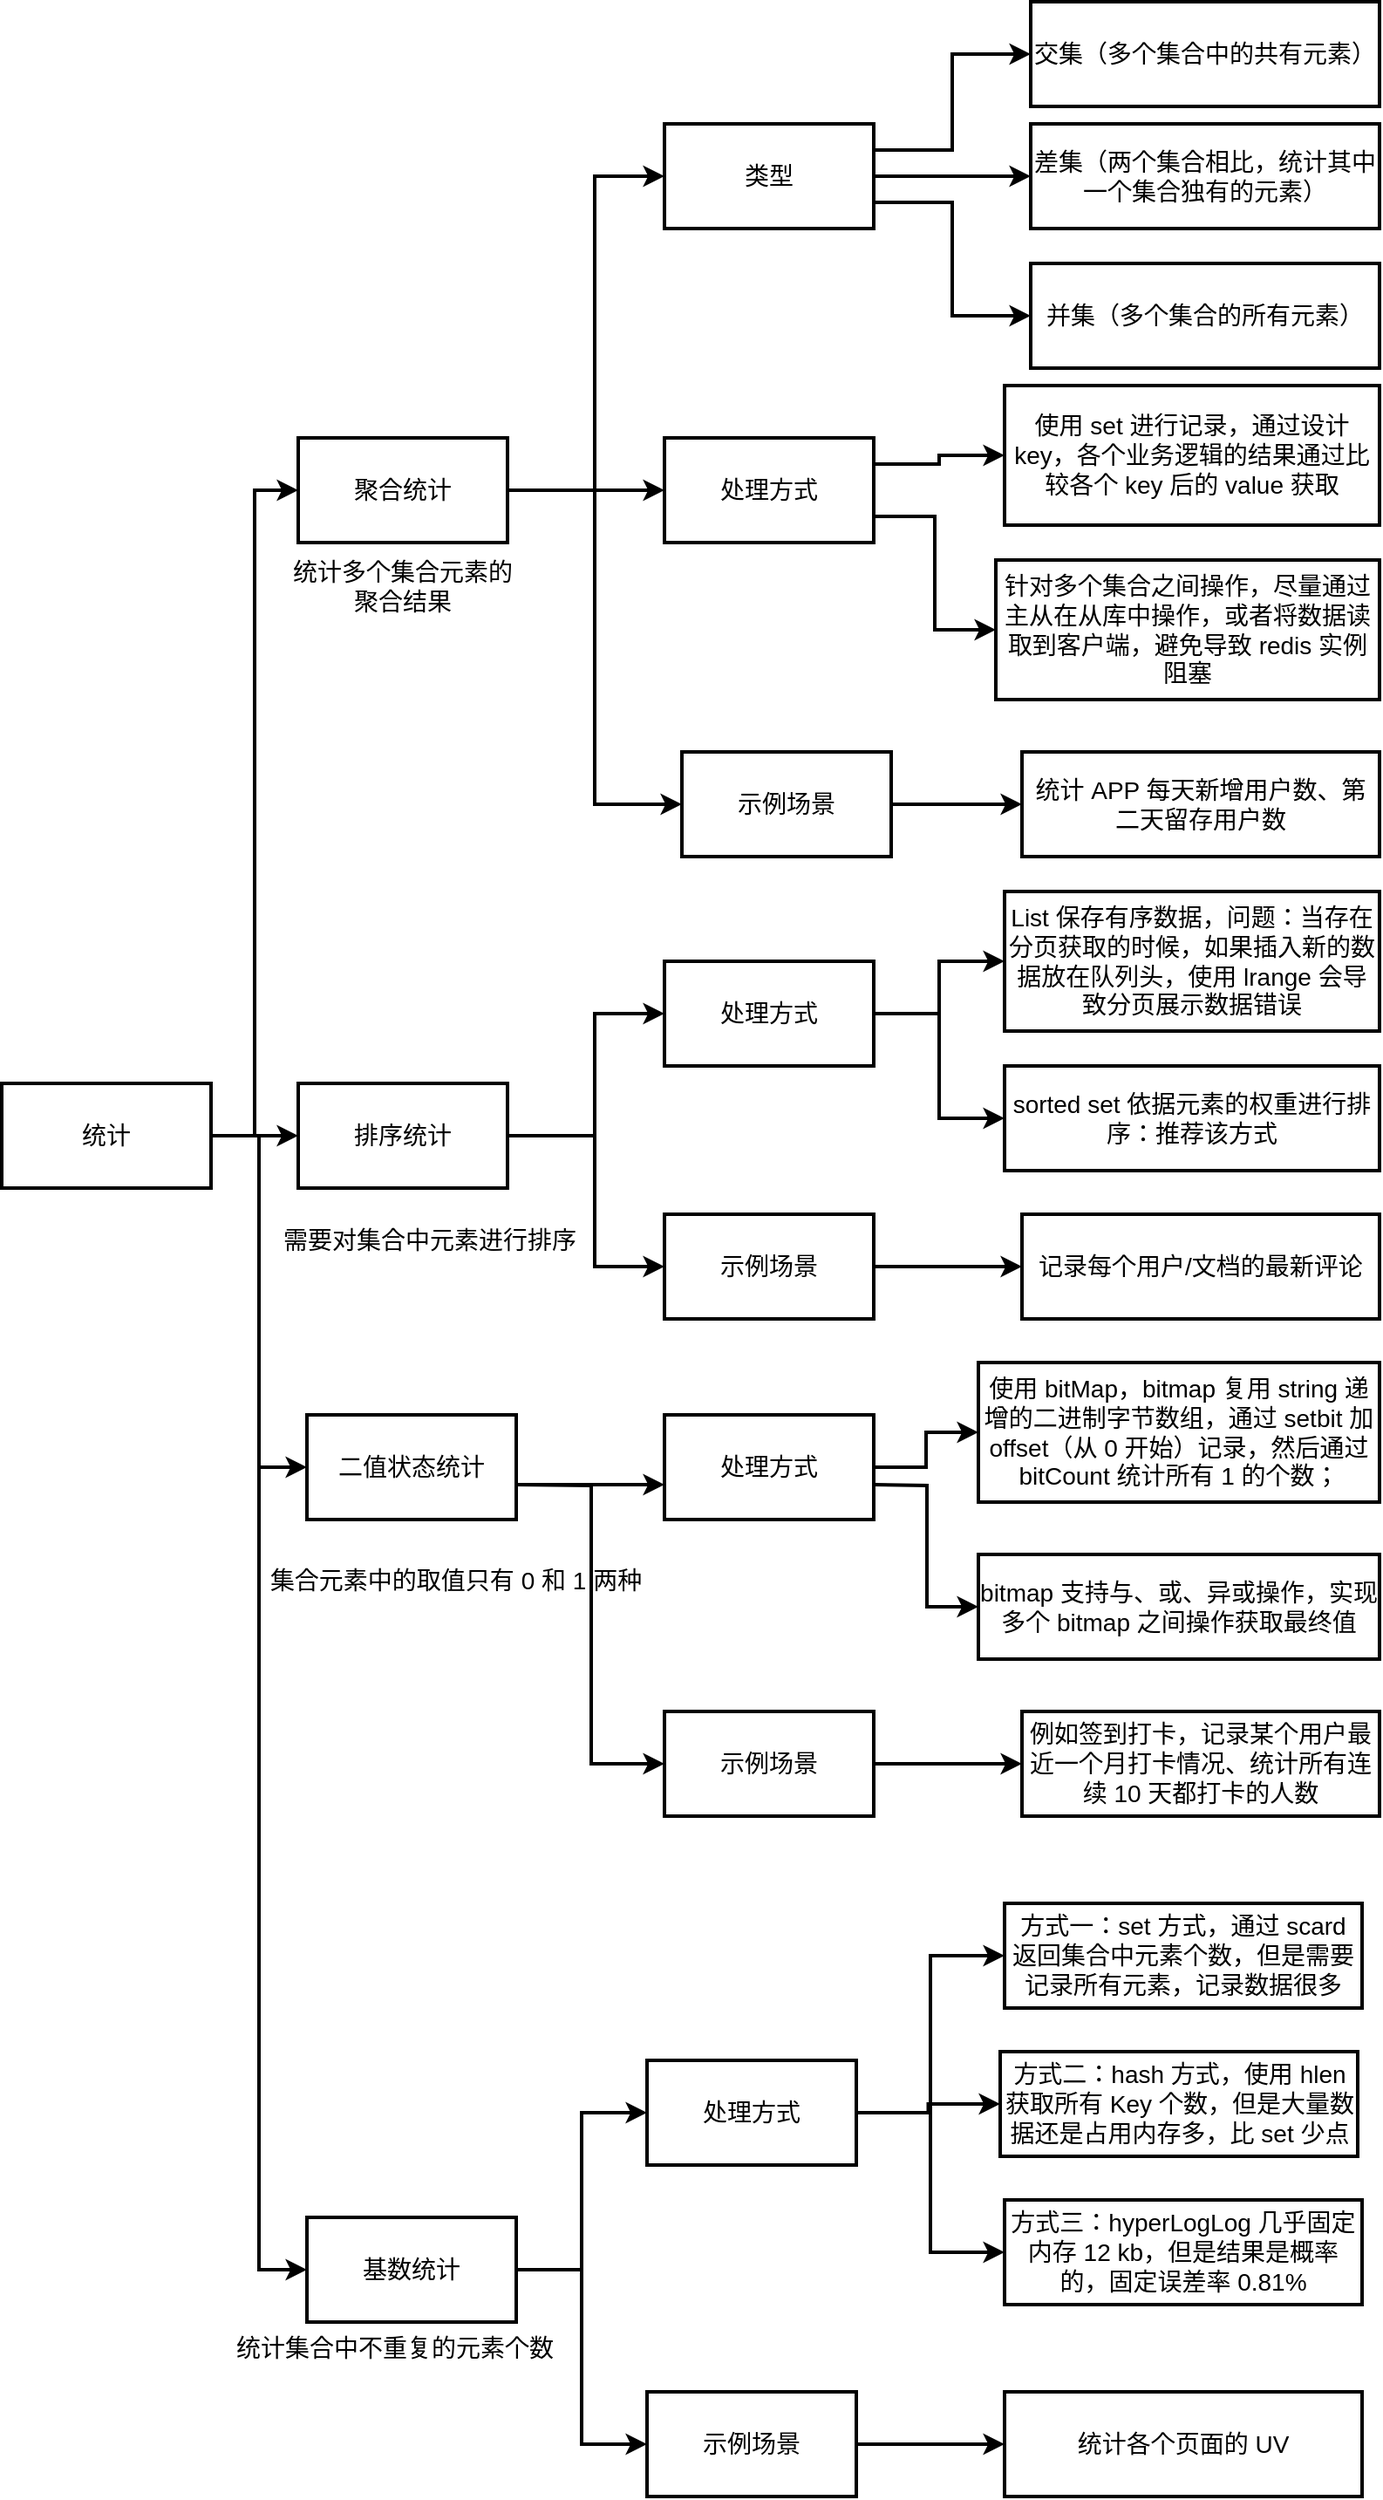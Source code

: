 <mxfile version="20.7.4" type="device"><diagram id="cOPNhft6-SPlUUW6jMxn" name="第 1 页"><mxGraphModel dx="2074" dy="2041" grid="1" gridSize="10" guides="1" tooltips="1" connect="1" arrows="1" fold="1" page="1" pageScale="1" pageWidth="1169" pageHeight="827" math="0" shadow="0"><root><mxCell id="0"/><mxCell id="1" parent="0"/><mxCell id="lUONERXeXvjnE_r7YxMh-28" style="edgeStyle=orthogonalEdgeStyle;rounded=0;orthogonalLoop=1;jettySize=auto;html=1;exitX=1;exitY=0.5;exitDx=0;exitDy=0;entryX=0;entryY=0.5;entryDx=0;entryDy=0;fontStyle=0;strokeWidth=2;fontSize=14;" parent="1" source="lUONERXeXvjnE_r7YxMh-1" target="lUONERXeXvjnE_r7YxMh-2" edge="1"><mxGeometry relative="1" as="geometry"/></mxCell><mxCell id="lUONERXeXvjnE_r7YxMh-29" style="edgeStyle=orthogonalEdgeStyle;rounded=0;orthogonalLoop=1;jettySize=auto;html=1;exitX=1;exitY=0.5;exitDx=0;exitDy=0;entryX=0;entryY=0.5;entryDx=0;entryDy=0;fontStyle=0;strokeWidth=2;fontSize=14;" parent="1" source="lUONERXeXvjnE_r7YxMh-1" target="lUONERXeXvjnE_r7YxMh-3" edge="1"><mxGeometry relative="1" as="geometry"/></mxCell><mxCell id="lUONERXeXvjnE_r7YxMh-74" style="edgeStyle=orthogonalEdgeStyle;rounded=0;orthogonalLoop=1;jettySize=auto;html=1;exitX=1;exitY=0.5;exitDx=0;exitDy=0;entryX=0;entryY=0.5;entryDx=0;entryDy=0;strokeWidth=2;fontSize=14;" parent="1" source="lUONERXeXvjnE_r7YxMh-1" target="lUONERXeXvjnE_r7YxMh-46" edge="1"><mxGeometry relative="1" as="geometry"/></mxCell><mxCell id="lUONERXeXvjnE_r7YxMh-75" style="edgeStyle=orthogonalEdgeStyle;rounded=0;orthogonalLoop=1;jettySize=auto;html=1;exitX=1;exitY=0.5;exitDx=0;exitDy=0;entryX=0;entryY=0.5;entryDx=0;entryDy=0;strokeWidth=2;fontSize=14;" parent="1" source="lUONERXeXvjnE_r7YxMh-1" target="lUONERXeXvjnE_r7YxMh-4" edge="1"><mxGeometry relative="1" as="geometry"/></mxCell><mxCell id="lUONERXeXvjnE_r7YxMh-1" value="统计" style="whiteSpace=wrap;html=1;fontStyle=0;strokeWidth=2;fontSize=14;" parent="1" vertex="1"><mxGeometry x="240" y="420" width="120" height="60" as="geometry"/></mxCell><mxCell id="lUONERXeXvjnE_r7YxMh-8" value="" style="edgeStyle=orthogonalEdgeStyle;rounded=0;orthogonalLoop=1;jettySize=auto;html=1;fontStyle=0;strokeWidth=2;fontSize=14;entryX=0;entryY=0.5;entryDx=0;entryDy=0;" parent="1" source="lUONERXeXvjnE_r7YxMh-2" target="lUONERXeXvjnE_r7YxMh-7" edge="1"><mxGeometry relative="1" as="geometry"><Array as="points"><mxPoint x="580" y="80"/><mxPoint x="580" y="-100"/></Array></mxGeometry></mxCell><mxCell id="lUONERXeXvjnE_r7YxMh-19" style="edgeStyle=orthogonalEdgeStyle;rounded=0;orthogonalLoop=1;jettySize=auto;html=1;exitX=1;exitY=0.5;exitDx=0;exitDy=0;entryX=0;entryY=0.5;entryDx=0;entryDy=0;fontStyle=0;strokeWidth=2;fontSize=14;" parent="1" source="lUONERXeXvjnE_r7YxMh-2" target="lUONERXeXvjnE_r7YxMh-20" edge="1"><mxGeometry relative="1" as="geometry"><mxPoint x="590" y="150" as="targetPoint"/><Array as="points"><mxPoint x="610" y="80"/><mxPoint x="610" y="80"/></Array></mxGeometry></mxCell><mxCell id="lUONERXeXvjnE_r7YxMh-33" style="edgeStyle=orthogonalEdgeStyle;rounded=0;orthogonalLoop=1;jettySize=auto;html=1;exitX=1;exitY=0.5;exitDx=0;exitDy=0;entryX=0;entryY=0.5;entryDx=0;entryDy=0;strokeWidth=2;fontSize=14;" parent="1" source="lUONERXeXvjnE_r7YxMh-2" target="lUONERXeXvjnE_r7YxMh-32" edge="1"><mxGeometry relative="1" as="geometry"/></mxCell><mxCell id="lUONERXeXvjnE_r7YxMh-2" value="聚合统计" style="whiteSpace=wrap;html=1;fontStyle=0;strokeWidth=2;fontSize=14;" parent="1" vertex="1"><mxGeometry x="410" y="50" width="120" height="60" as="geometry"/></mxCell><mxCell id="lUONERXeXvjnE_r7YxMh-44" style="edgeStyle=orthogonalEdgeStyle;rounded=0;orthogonalLoop=1;jettySize=auto;html=1;exitX=1;exitY=0.5;exitDx=0;exitDy=0;entryX=0;entryY=0.5;entryDx=0;entryDy=0;strokeWidth=2;fontSize=14;" parent="1" source="lUONERXeXvjnE_r7YxMh-3" target="lUONERXeXvjnE_r7YxMh-36" edge="1"><mxGeometry relative="1" as="geometry"><Array as="points"><mxPoint x="580" y="450"/><mxPoint x="580" y="380"/></Array></mxGeometry></mxCell><mxCell id="lUONERXeXvjnE_r7YxMh-45" style="edgeStyle=orthogonalEdgeStyle;rounded=0;orthogonalLoop=1;jettySize=auto;html=1;exitX=1;exitY=0.5;exitDx=0;exitDy=0;entryX=0;entryY=0.5;entryDx=0;entryDy=0;strokeWidth=2;fontSize=14;" parent="1" source="lUONERXeXvjnE_r7YxMh-3" target="lUONERXeXvjnE_r7YxMh-42" edge="1"><mxGeometry relative="1" as="geometry"><Array as="points"><mxPoint x="580" y="450"/><mxPoint x="580" y="525"/></Array></mxGeometry></mxCell><mxCell id="lUONERXeXvjnE_r7YxMh-3" value="排序统计" style="whiteSpace=wrap;html=1;fontStyle=0;strokeWidth=2;fontSize=14;" parent="1" vertex="1"><mxGeometry x="410" y="420" width="120" height="60" as="geometry"/></mxCell><mxCell id="lUONERXeXvjnE_r7YxMh-69" style="edgeStyle=orthogonalEdgeStyle;rounded=0;orthogonalLoop=1;jettySize=auto;html=1;exitX=1;exitY=0.5;exitDx=0;exitDy=0;entryX=0;entryY=0.5;entryDx=0;entryDy=0;strokeWidth=2;fontSize=14;" parent="1" source="lUONERXeXvjnE_r7YxMh-4" target="lUONERXeXvjnE_r7YxMh-62" edge="1"><mxGeometry relative="1" as="geometry"/></mxCell><mxCell id="lUONERXeXvjnE_r7YxMh-70" style="edgeStyle=orthogonalEdgeStyle;rounded=0;orthogonalLoop=1;jettySize=auto;html=1;exitX=1;exitY=0.5;exitDx=0;exitDy=0;entryX=0;entryY=0.5;entryDx=0;entryDy=0;strokeWidth=2;fontSize=14;" parent="1" source="lUONERXeXvjnE_r7YxMh-4" target="lUONERXeXvjnE_r7YxMh-67" edge="1"><mxGeometry relative="1" as="geometry"/></mxCell><mxCell id="lUONERXeXvjnE_r7YxMh-4" value="基数统计" style="whiteSpace=wrap;html=1;fontStyle=0;strokeWidth=2;fontSize=14;" parent="1" vertex="1"><mxGeometry x="415" y="1070" width="120" height="60" as="geometry"/></mxCell><mxCell id="lUONERXeXvjnE_r7YxMh-6" value="统计多个集合元素的聚合结果" style="text;html=1;strokeColor=none;fillColor=none;align=center;verticalAlign=middle;whiteSpace=wrap;rounded=0;fontStyle=0;strokeWidth=2;fontSize=14;" parent="1" vertex="1"><mxGeometry x="405" y="110" width="130" height="50" as="geometry"/></mxCell><mxCell id="lUONERXeXvjnE_r7YxMh-12" value="" style="edgeStyle=orthogonalEdgeStyle;rounded=0;orthogonalLoop=1;jettySize=auto;html=1;exitX=1;exitY=0.25;exitDx=0;exitDy=0;entryX=0;entryY=0.5;entryDx=0;entryDy=0;fontStyle=0;strokeWidth=2;fontSize=14;" parent="1" source="lUONERXeXvjnE_r7YxMh-7" target="lUONERXeXvjnE_r7YxMh-9" edge="1"><mxGeometry relative="1" as="geometry"/></mxCell><mxCell id="lUONERXeXvjnE_r7YxMh-15" value="" style="edgeStyle=orthogonalEdgeStyle;rounded=0;orthogonalLoop=1;jettySize=auto;html=1;fontStyle=0;strokeWidth=2;fontSize=14;" parent="1" source="lUONERXeXvjnE_r7YxMh-7" target="lUONERXeXvjnE_r7YxMh-14" edge="1"><mxGeometry relative="1" as="geometry"/></mxCell><mxCell id="lUONERXeXvjnE_r7YxMh-17" style="edgeStyle=orthogonalEdgeStyle;rounded=0;orthogonalLoop=1;jettySize=auto;html=1;exitX=1;exitY=0.75;exitDx=0;exitDy=0;entryX=0;entryY=0.5;entryDx=0;entryDy=0;fontStyle=0;strokeWidth=2;fontSize=14;" parent="1" source="lUONERXeXvjnE_r7YxMh-7" target="lUONERXeXvjnE_r7YxMh-18" edge="1"><mxGeometry relative="1" as="geometry"><mxPoint x="800" as="targetPoint"/></mxGeometry></mxCell><mxCell id="lUONERXeXvjnE_r7YxMh-7" value="类型" style="whiteSpace=wrap;html=1;fontStyle=0;strokeWidth=2;fontSize=14;" parent="1" vertex="1"><mxGeometry x="620" y="-130" width="120" height="60" as="geometry"/></mxCell><mxCell id="lUONERXeXvjnE_r7YxMh-9" value="交集（多个集合中的共有元素）" style="whiteSpace=wrap;html=1;fontStyle=0;strokeWidth=2;fontSize=14;" parent="1" vertex="1"><mxGeometry x="830" y="-200" width="200" height="60" as="geometry"/></mxCell><mxCell id="lUONERXeXvjnE_r7YxMh-14" value="差集（两个集合相比，统计其中一个集合独有的元素）" style="whiteSpace=wrap;html=1;fontStyle=0;strokeWidth=2;fontSize=14;" parent="1" vertex="1"><mxGeometry x="830" y="-130" width="200" height="60" as="geometry"/></mxCell><mxCell id="lUONERXeXvjnE_r7YxMh-18" value="并集（多个集合的所有元素）" style="whiteSpace=wrap;html=1;fontStyle=0;strokeWidth=2;fontSize=14;" parent="1" vertex="1"><mxGeometry x="830" y="-50" width="200" height="60" as="geometry"/></mxCell><mxCell id="lUONERXeXvjnE_r7YxMh-26" style="edgeStyle=orthogonalEdgeStyle;rounded=0;orthogonalLoop=1;jettySize=auto;html=1;exitX=1;exitY=0.75;exitDx=0;exitDy=0;entryX=0;entryY=0.5;entryDx=0;entryDy=0;fontStyle=0;strokeWidth=2;fontSize=14;" parent="1" source="lUONERXeXvjnE_r7YxMh-20" target="lUONERXeXvjnE_r7YxMh-25" edge="1"><mxGeometry relative="1" as="geometry"/></mxCell><mxCell id="lUONERXeXvjnE_r7YxMh-27" style="edgeStyle=orthogonalEdgeStyle;rounded=0;orthogonalLoop=1;jettySize=auto;html=1;exitX=1;exitY=0.25;exitDx=0;exitDy=0;entryX=0;entryY=0.5;entryDx=0;entryDy=0;fontStyle=0;strokeWidth=2;fontSize=14;" parent="1" source="lUONERXeXvjnE_r7YxMh-20" target="lUONERXeXvjnE_r7YxMh-23" edge="1"><mxGeometry relative="1" as="geometry"/></mxCell><mxCell id="lUONERXeXvjnE_r7YxMh-20" value="处理方式" style="whiteSpace=wrap;html=1;fontStyle=0;strokeWidth=2;fontSize=14;" parent="1" vertex="1"><mxGeometry x="620" y="50" width="120" height="60" as="geometry"/></mxCell><mxCell id="lUONERXeXvjnE_r7YxMh-23" value="使用 set 进行记录，通过设计 key，各个业务逻辑的结果通过比较各个 key 后的 value 获取" style="whiteSpace=wrap;html=1;fontStyle=0;strokeWidth=2;fontSize=14;" parent="1" vertex="1"><mxGeometry x="815" y="20" width="215" height="80" as="geometry"/></mxCell><mxCell id="lUONERXeXvjnE_r7YxMh-25" value="针对多个集合之间操作，尽量通过主从在从库中操作，或者将数据读取到客户端，避免导致 redis 实例阻塞" style="whiteSpace=wrap;html=1;fontStyle=0;strokeWidth=2;fontSize=14;" parent="1" vertex="1"><mxGeometry x="810" y="120" width="220" height="80" as="geometry"/></mxCell><mxCell id="lUONERXeXvjnE_r7YxMh-31" value="需要对集合中元素进行排序" style="text;html=1;align=center;verticalAlign=middle;resizable=0;points=[];autosize=1;strokeColor=none;fillColor=none;fontSize=14;strokeWidth=2;" parent="1" vertex="1"><mxGeometry x="390" y="495" width="190" height="30" as="geometry"/></mxCell><mxCell id="lUONERXeXvjnE_r7YxMh-35" style="edgeStyle=orthogonalEdgeStyle;rounded=0;orthogonalLoop=1;jettySize=auto;html=1;exitX=1;exitY=0.5;exitDx=0;exitDy=0;entryX=0;entryY=0.5;entryDx=0;entryDy=0;strokeWidth=2;fontSize=14;" parent="1" source="lUONERXeXvjnE_r7YxMh-32" target="lUONERXeXvjnE_r7YxMh-34" edge="1"><mxGeometry relative="1" as="geometry"/></mxCell><mxCell id="lUONERXeXvjnE_r7YxMh-32" value="示例场景" style="whiteSpace=wrap;html=1;fontStyle=0;strokeWidth=2;fontSize=14;" parent="1" vertex="1"><mxGeometry x="630" y="230" width="120" height="60" as="geometry"/></mxCell><mxCell id="lUONERXeXvjnE_r7YxMh-34" value="统计 APP 每天新增用户数、第二天留存用户数" style="whiteSpace=wrap;html=1;fontStyle=0;strokeWidth=2;fontSize=14;" parent="1" vertex="1"><mxGeometry x="825" y="230" width="205" height="60" as="geometry"/></mxCell><mxCell id="lUONERXeXvjnE_r7YxMh-38" value="" style="edgeStyle=orthogonalEdgeStyle;rounded=0;orthogonalLoop=1;jettySize=auto;html=1;strokeWidth=2;fontSize=14;" parent="1" source="lUONERXeXvjnE_r7YxMh-36" target="lUONERXeXvjnE_r7YxMh-37" edge="1"><mxGeometry relative="1" as="geometry"/></mxCell><mxCell id="lUONERXeXvjnE_r7YxMh-40" style="edgeStyle=orthogonalEdgeStyle;rounded=0;orthogonalLoop=1;jettySize=auto;html=1;exitX=1;exitY=0.5;exitDx=0;exitDy=0;entryX=0;entryY=0.5;entryDx=0;entryDy=0;strokeWidth=2;fontSize=14;" parent="1" source="lUONERXeXvjnE_r7YxMh-36" target="lUONERXeXvjnE_r7YxMh-39" edge="1"><mxGeometry relative="1" as="geometry"/></mxCell><mxCell id="lUONERXeXvjnE_r7YxMh-36" value="处理方式" style="whiteSpace=wrap;html=1;fontStyle=0;strokeWidth=2;fontSize=14;" parent="1" vertex="1"><mxGeometry x="620" y="350" width="120" height="60" as="geometry"/></mxCell><mxCell id="lUONERXeXvjnE_r7YxMh-37" value="List 保存有序数据，问题：当存在分页获取的时候，如果插入新的数据放在队列头，使用 lrange 会导致分页展示数据错误" style="whiteSpace=wrap;html=1;fontSize=14;fontStyle=0;strokeWidth=2;" parent="1" vertex="1"><mxGeometry x="815" y="310" width="215" height="80" as="geometry"/></mxCell><mxCell id="lUONERXeXvjnE_r7YxMh-39" value="sorted set 依据元素的权重进行排序：推荐该方式" style="whiteSpace=wrap;html=1;fontSize=14;fontStyle=0;strokeWidth=2;" parent="1" vertex="1"><mxGeometry x="815" y="410" width="215" height="60" as="geometry"/></mxCell><mxCell id="lUONERXeXvjnE_r7YxMh-41" style="edgeStyle=orthogonalEdgeStyle;rounded=0;orthogonalLoop=1;jettySize=auto;html=1;exitX=1;exitY=0.5;exitDx=0;exitDy=0;entryX=0;entryY=0.5;entryDx=0;entryDy=0;strokeWidth=2;fontSize=14;" parent="1" source="lUONERXeXvjnE_r7YxMh-42" target="lUONERXeXvjnE_r7YxMh-43" edge="1"><mxGeometry relative="1" as="geometry"/></mxCell><mxCell id="lUONERXeXvjnE_r7YxMh-42" value="示例场景" style="whiteSpace=wrap;html=1;fontStyle=0;strokeWidth=2;fontSize=14;" parent="1" vertex="1"><mxGeometry x="620" y="495" width="120" height="60" as="geometry"/></mxCell><mxCell id="lUONERXeXvjnE_r7YxMh-43" value="记录每个用户/文档的最新评论" style="whiteSpace=wrap;html=1;fontStyle=0;strokeWidth=2;fontSize=14;" parent="1" vertex="1"><mxGeometry x="825" y="495" width="205" height="60" as="geometry"/></mxCell><mxCell id="lUONERXeXvjnE_r7YxMh-58" style="edgeStyle=orthogonalEdgeStyle;rounded=0;orthogonalLoop=1;jettySize=auto;html=1;exitX=1;exitY=0.5;exitDx=0;exitDy=0;entryX=0;entryY=0.5;entryDx=0;entryDy=0;strokeWidth=2;fontSize=14;" parent="1" edge="1"><mxGeometry relative="1" as="geometry"><mxPoint x="535" y="650.0" as="sourcePoint"/><mxPoint x="620" y="650.0" as="targetPoint"/></mxGeometry></mxCell><mxCell id="lUONERXeXvjnE_r7YxMh-59" style="edgeStyle=orthogonalEdgeStyle;rounded=0;orthogonalLoop=1;jettySize=auto;html=1;exitX=1;exitY=0.5;exitDx=0;exitDy=0;entryX=0;entryY=0.5;entryDx=0;entryDy=0;strokeWidth=2;fontSize=14;" parent="1" target="lUONERXeXvjnE_r7YxMh-53" edge="1"><mxGeometry relative="1" as="geometry"><mxPoint x="535" y="650.0" as="sourcePoint"/></mxGeometry></mxCell><mxCell id="lUONERXeXvjnE_r7YxMh-46" value="二值状态统计" style="whiteSpace=wrap;html=1;fontStyle=0;strokeWidth=2;fontSize=14;" parent="1" vertex="1"><mxGeometry x="415" y="610" width="120" height="60" as="geometry"/></mxCell><mxCell id="lUONERXeXvjnE_r7YxMh-56" value="" style="edgeStyle=orthogonalEdgeStyle;rounded=0;orthogonalLoop=1;jettySize=auto;html=1;strokeWidth=2;fontSize=14;" parent="1" source="lUONERXeXvjnE_r7YxMh-50" target="lUONERXeXvjnE_r7YxMh-55" edge="1"><mxGeometry relative="1" as="geometry"/></mxCell><mxCell id="lUONERXeXvjnE_r7YxMh-60" style="edgeStyle=orthogonalEdgeStyle;rounded=0;orthogonalLoop=1;jettySize=auto;html=1;exitX=1;exitY=0.5;exitDx=0;exitDy=0;entryX=0;entryY=0.5;entryDx=0;entryDy=0;strokeWidth=2;fontSize=14;" parent="1" target="lUONERXeXvjnE_r7YxMh-57" edge="1"><mxGeometry relative="1" as="geometry"><mxPoint x="740" y="650.0" as="sourcePoint"/></mxGeometry></mxCell><mxCell id="lUONERXeXvjnE_r7YxMh-50" value="处理方式" style="whiteSpace=wrap;html=1;fontStyle=0;strokeWidth=2;fontSize=14;" parent="1" vertex="1"><mxGeometry x="620" y="610" width="120" height="60" as="geometry"/></mxCell><mxCell id="lUONERXeXvjnE_r7YxMh-51" value="集合元素中的取值只有 0 和 1 两种" style="text;html=1;align=center;verticalAlign=middle;resizable=0;points=[];autosize=1;strokeColor=none;fillColor=none;fontSize=14;" parent="1" vertex="1"><mxGeometry x="380" y="690" width="240" height="30" as="geometry"/></mxCell><mxCell id="lUONERXeXvjnE_r7YxMh-52" style="edgeStyle=orthogonalEdgeStyle;rounded=0;orthogonalLoop=1;jettySize=auto;html=1;exitX=1;exitY=0.5;exitDx=0;exitDy=0;entryX=0;entryY=0.5;entryDx=0;entryDy=0;strokeWidth=2;fontSize=14;" parent="1" source="lUONERXeXvjnE_r7YxMh-53" target="lUONERXeXvjnE_r7YxMh-54" edge="1"><mxGeometry relative="1" as="geometry"/></mxCell><mxCell id="lUONERXeXvjnE_r7YxMh-53" value="示例场景" style="whiteSpace=wrap;html=1;fontStyle=0;strokeWidth=2;fontSize=14;" parent="1" vertex="1"><mxGeometry x="620" y="780" width="120" height="60" as="geometry"/></mxCell><mxCell id="lUONERXeXvjnE_r7YxMh-54" value="例如签到打卡，记录某个用户最近一个月打卡情况、统计所有连续 10 天都打卡的人数" style="whiteSpace=wrap;html=1;fontStyle=0;strokeWidth=2;fontSize=14;" parent="1" vertex="1"><mxGeometry x="825" y="780" width="205" height="60" as="geometry"/></mxCell><mxCell id="lUONERXeXvjnE_r7YxMh-55" value="使用 bitMap，bitmap 复用 string 递增的二进制字节数组，通过 setbit 加 offset（从 0 开始）记录，然后通过 bitCount 统计所有 1 的个数；" style="whiteSpace=wrap;html=1;fontSize=14;fontStyle=0;strokeWidth=2;" parent="1" vertex="1"><mxGeometry x="800" y="580" width="230" height="80" as="geometry"/></mxCell><mxCell id="lUONERXeXvjnE_r7YxMh-57" value="bitmap 支持与、或、异或操作，实现多个 bitmap 之间操作获取最终值" style="whiteSpace=wrap;html=1;fontSize=14;fontStyle=0;strokeWidth=2;" parent="1" vertex="1"><mxGeometry x="800" y="690" width="230" height="60" as="geometry"/></mxCell><mxCell id="lUONERXeXvjnE_r7YxMh-61" value="统计集合中不重复的元素个数" style="text;html=1;align=center;verticalAlign=middle;resizable=0;points=[];autosize=1;strokeColor=none;fillColor=none;fontSize=14;" parent="1" vertex="1"><mxGeometry x="360" y="1130" width="210" height="30" as="geometry"/></mxCell><mxCell id="lUONERXeXvjnE_r7YxMh-71" style="edgeStyle=orthogonalEdgeStyle;rounded=0;orthogonalLoop=1;jettySize=auto;html=1;exitX=1;exitY=0.5;exitDx=0;exitDy=0;entryX=0;entryY=0.5;entryDx=0;entryDy=0;strokeWidth=2;fontSize=14;" parent="1" source="lUONERXeXvjnE_r7YxMh-62" target="lUONERXeXvjnE_r7YxMh-63" edge="1"><mxGeometry relative="1" as="geometry"/></mxCell><mxCell id="lUONERXeXvjnE_r7YxMh-72" style="edgeStyle=orthogonalEdgeStyle;rounded=0;orthogonalLoop=1;jettySize=auto;html=1;exitX=1;exitY=0.5;exitDx=0;exitDy=0;entryX=0;entryY=0.5;entryDx=0;entryDy=0;strokeWidth=2;fontSize=14;" parent="1" source="lUONERXeXvjnE_r7YxMh-62" target="lUONERXeXvjnE_r7YxMh-64" edge="1"><mxGeometry relative="1" as="geometry"/></mxCell><mxCell id="lUONERXeXvjnE_r7YxMh-73" style="edgeStyle=orthogonalEdgeStyle;rounded=0;orthogonalLoop=1;jettySize=auto;html=1;exitX=1;exitY=0.5;exitDx=0;exitDy=0;entryX=0;entryY=0.5;entryDx=0;entryDy=0;strokeWidth=2;fontSize=14;" parent="1" source="lUONERXeXvjnE_r7YxMh-62" target="lUONERXeXvjnE_r7YxMh-65" edge="1"><mxGeometry relative="1" as="geometry"/></mxCell><mxCell id="lUONERXeXvjnE_r7YxMh-62" value="处理方式" style="whiteSpace=wrap;html=1;fontStyle=0;strokeWidth=2;fontSize=14;" parent="1" vertex="1"><mxGeometry x="610" y="980" width="120" height="60" as="geometry"/></mxCell><mxCell id="lUONERXeXvjnE_r7YxMh-63" value="方式一：set 方式，通过 scard 返回集合中元素个数，但是需要记录所有元素，记录数据很多" style="whiteSpace=wrap;html=1;fontStyle=0;strokeWidth=2;fontSize=14;" parent="1" vertex="1"><mxGeometry x="815" y="890" width="205" height="60" as="geometry"/></mxCell><mxCell id="lUONERXeXvjnE_r7YxMh-64" value="方式二：hash 方式，使用 hlen 获取所有 Key 个数，但是大量数据还是占用内存多，比 set 少点" style="whiteSpace=wrap;html=1;fontStyle=0;strokeWidth=2;fontSize=14;" parent="1" vertex="1"><mxGeometry x="812.5" y="975" width="205" height="60" as="geometry"/></mxCell><mxCell id="lUONERXeXvjnE_r7YxMh-65" value="方式三：hyperLogLog 几乎固定内存 12 kb，但是结果是概率的，固定误差率 0.81%" style="whiteSpace=wrap;html=1;fontStyle=0;strokeWidth=2;fontSize=14;" parent="1" vertex="1"><mxGeometry x="815" y="1060" width="205" height="60" as="geometry"/></mxCell><mxCell id="lUONERXeXvjnE_r7YxMh-66" style="edgeStyle=orthogonalEdgeStyle;rounded=0;orthogonalLoop=1;jettySize=auto;html=1;exitX=1;exitY=0.5;exitDx=0;exitDy=0;entryX=0;entryY=0.5;entryDx=0;entryDy=0;strokeWidth=2;fontSize=14;" parent="1" source="lUONERXeXvjnE_r7YxMh-67" target="lUONERXeXvjnE_r7YxMh-68" edge="1"><mxGeometry relative="1" as="geometry"/></mxCell><mxCell id="lUONERXeXvjnE_r7YxMh-67" value="示例场景" style="whiteSpace=wrap;html=1;fontStyle=0;strokeWidth=2;fontSize=14;" parent="1" vertex="1"><mxGeometry x="610" y="1170" width="120" height="60" as="geometry"/></mxCell><mxCell id="lUONERXeXvjnE_r7YxMh-68" value="统计各个页面的 UV" style="whiteSpace=wrap;html=1;fontStyle=0;strokeWidth=2;fontSize=14;" parent="1" vertex="1"><mxGeometry x="815" y="1170" width="205" height="60" as="geometry"/></mxCell></root></mxGraphModel></diagram></mxfile>